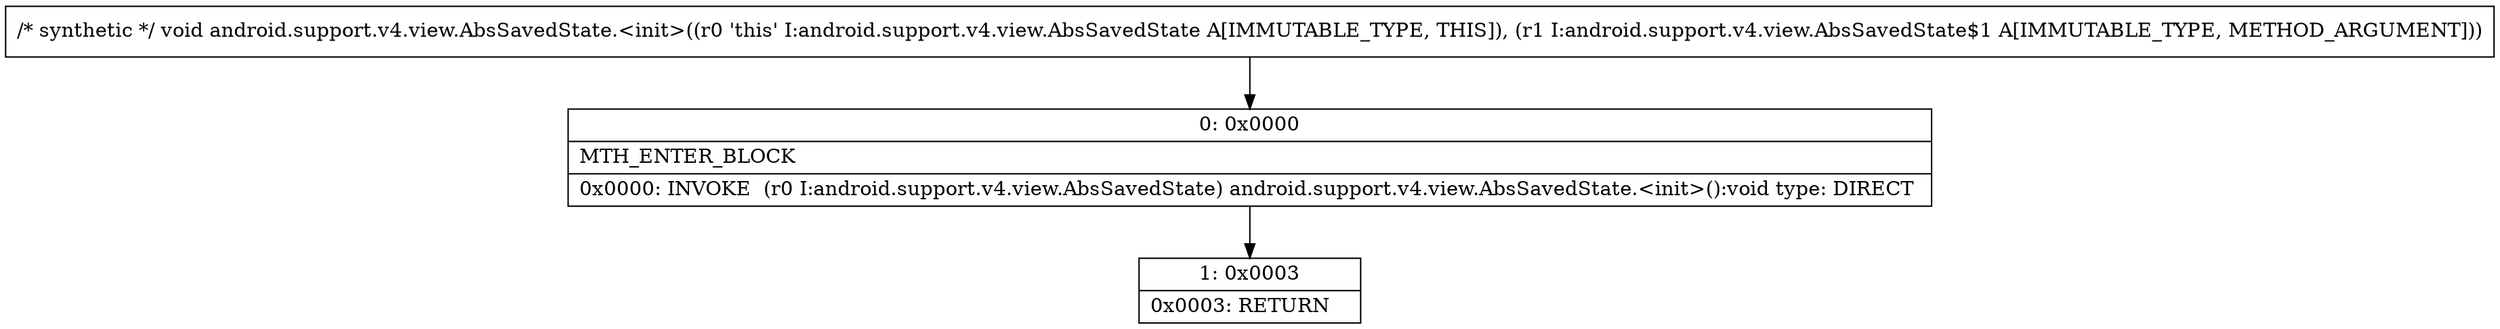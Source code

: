 digraph "CFG forandroid.support.v4.view.AbsSavedState.\<init\>(Landroid\/support\/v4\/view\/AbsSavedState$1;)V" {
Node_0 [shape=record,label="{0\:\ 0x0000|MTH_ENTER_BLOCK\l|0x0000: INVOKE  (r0 I:android.support.v4.view.AbsSavedState) android.support.v4.view.AbsSavedState.\<init\>():void type: DIRECT \l}"];
Node_1 [shape=record,label="{1\:\ 0x0003|0x0003: RETURN   \l}"];
MethodNode[shape=record,label="{\/* synthetic *\/ void android.support.v4.view.AbsSavedState.\<init\>((r0 'this' I:android.support.v4.view.AbsSavedState A[IMMUTABLE_TYPE, THIS]), (r1 I:android.support.v4.view.AbsSavedState$1 A[IMMUTABLE_TYPE, METHOD_ARGUMENT])) }"];
MethodNode -> Node_0;
Node_0 -> Node_1;
}

